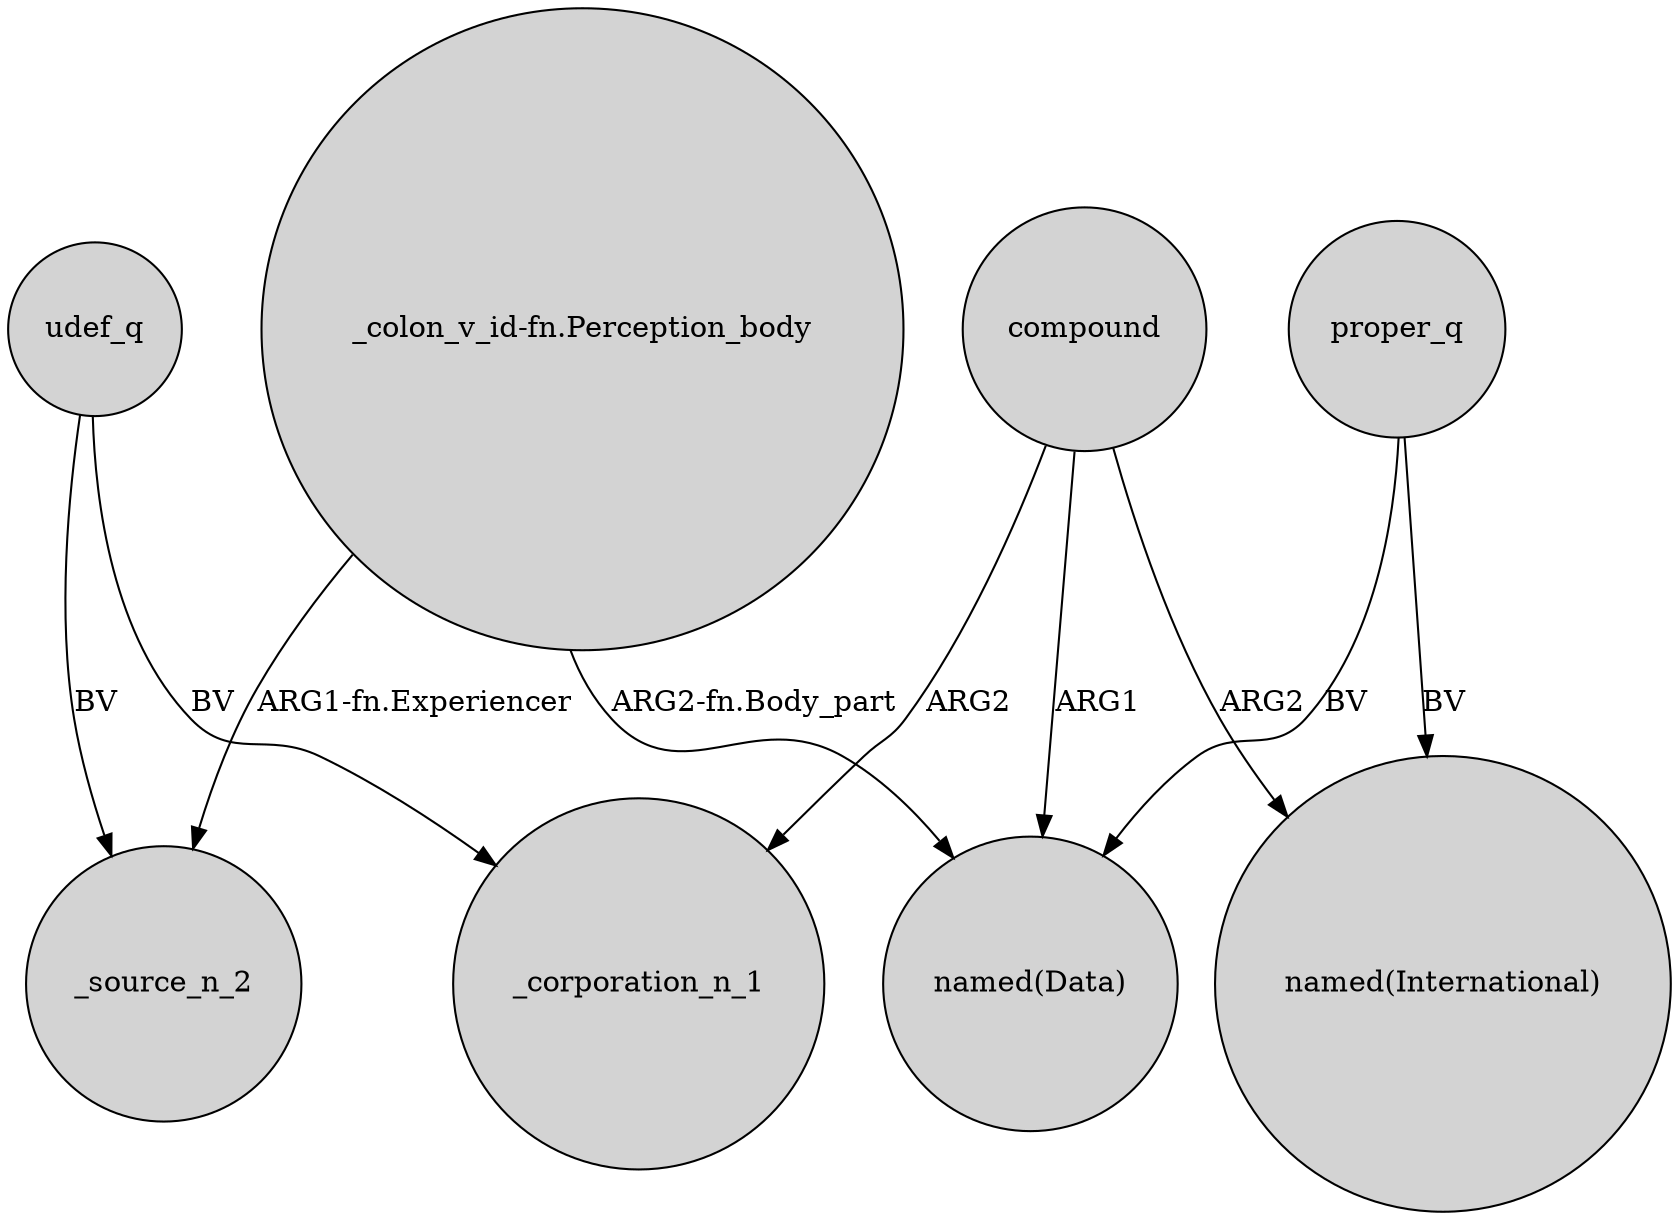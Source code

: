 digraph {
	node [shape=circle style=filled]
	compound -> _corporation_n_1 [label=ARG2]
	udef_q -> _corporation_n_1 [label=BV]
	proper_q -> "named(International)" [label=BV]
	proper_q -> "named(Data)" [label=BV]
	"_colon_v_id-fn.Perception_body" -> "named(Data)" [label="ARG2-fn.Body_part"]
	compound -> "named(Data)" [label=ARG1]
	"_colon_v_id-fn.Perception_body" -> _source_n_2 [label="ARG1-fn.Experiencer"]
	udef_q -> _source_n_2 [label=BV]
	compound -> "named(International)" [label=ARG2]
}
